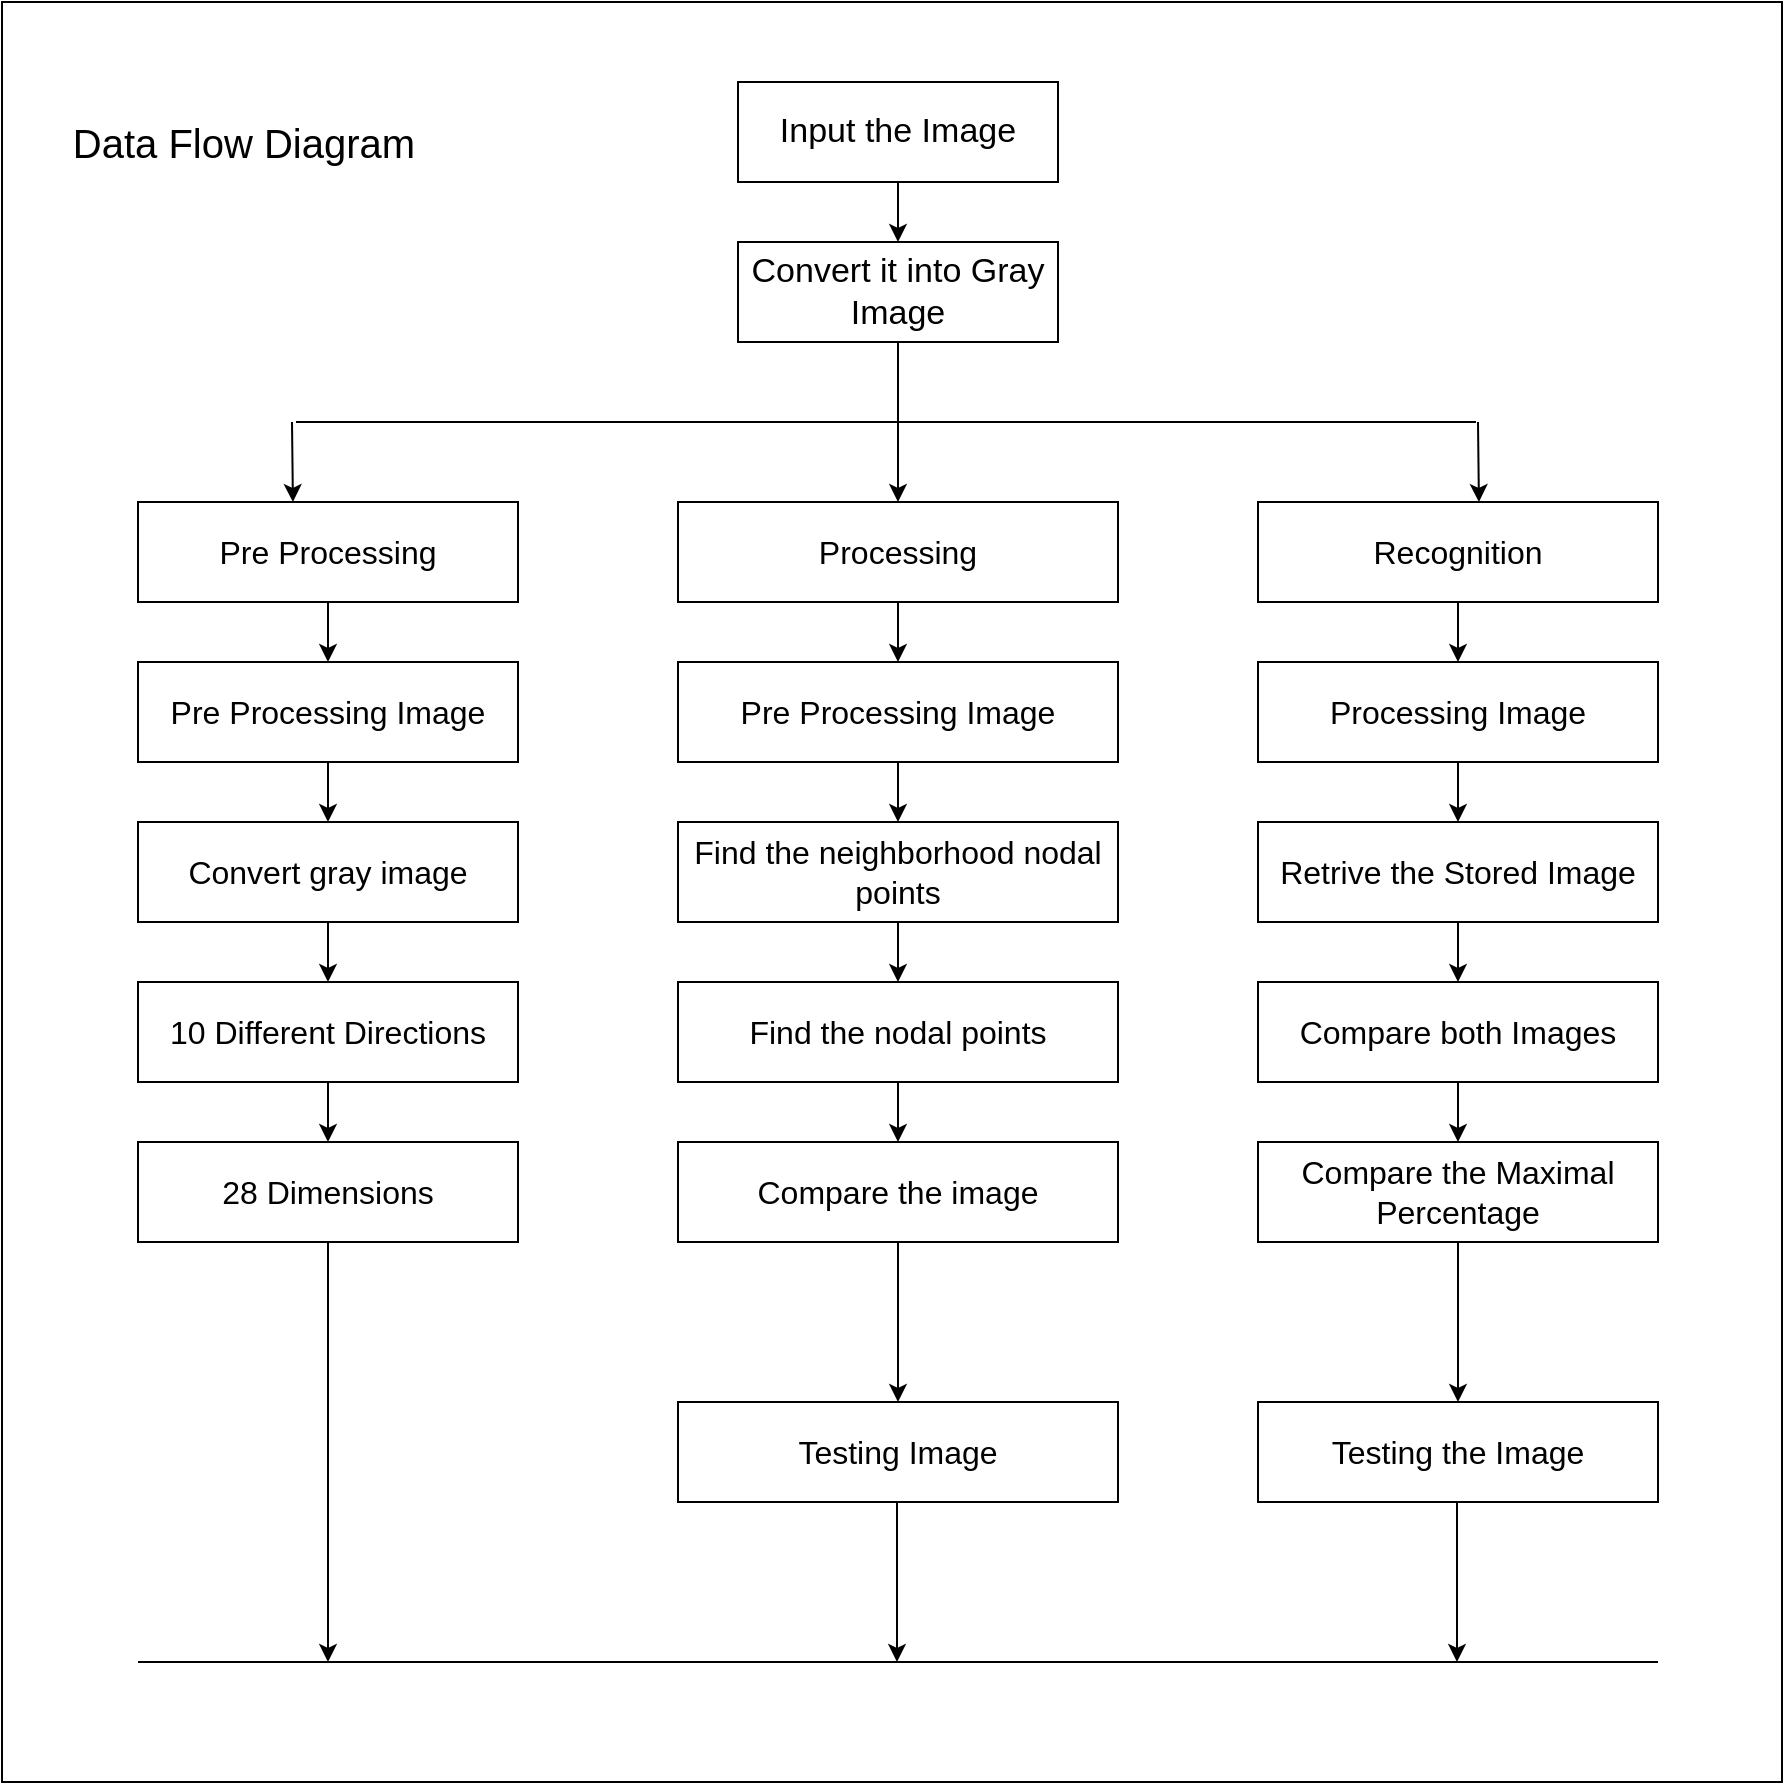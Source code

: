 <mxfile version="14.5.1" type="github">
  <diagram id="U4UqY52qKRIQXD-eZskH" name="Page-1">
    <mxGraphModel dx="2067" dy="629" grid="1" gridSize="10" guides="1" tooltips="1" connect="1" arrows="1" fold="1" page="1" pageScale="1" pageWidth="827" pageHeight="1169" math="0" shadow="0">
      <root>
        <mxCell id="0" />
        <mxCell id="1" parent="0" />
        <mxCell id="yBpJ2mjrpOOtbYbF43VL-4" value="" style="edgeStyle=orthogonalEdgeStyle;rounded=0;orthogonalLoop=1;jettySize=auto;html=1;" edge="1" parent="1" source="yBpJ2mjrpOOtbYbF43VL-2" target="yBpJ2mjrpOOtbYbF43VL-3">
          <mxGeometry relative="1" as="geometry" />
        </mxCell>
        <mxCell id="yBpJ2mjrpOOtbYbF43VL-2" value="&lt;font style=&quot;font-size: 17px&quot;&gt;Input the Image&lt;/font&gt;" style="rounded=0;whiteSpace=wrap;html=1;" vertex="1" parent="1">
          <mxGeometry x="328" y="70" width="160" height="50" as="geometry" />
        </mxCell>
        <mxCell id="yBpJ2mjrpOOtbYbF43VL-7" value="" style="edgeStyle=orthogonalEdgeStyle;rounded=0;orthogonalLoop=1;jettySize=auto;html=1;" edge="1" parent="1" source="yBpJ2mjrpOOtbYbF43VL-3" target="yBpJ2mjrpOOtbYbF43VL-6">
          <mxGeometry relative="1" as="geometry" />
        </mxCell>
        <mxCell id="yBpJ2mjrpOOtbYbF43VL-3" value="&lt;font style=&quot;font-size: 17px&quot;&gt;Convert it into Gray Image&lt;/font&gt;" style="rounded=0;whiteSpace=wrap;html=1;" vertex="1" parent="1">
          <mxGeometry x="328" y="150" width="160" height="50" as="geometry" />
        </mxCell>
        <mxCell id="yBpJ2mjrpOOtbYbF43VL-24" value="" style="edgeStyle=orthogonalEdgeStyle;rounded=0;orthogonalLoop=1;jettySize=auto;html=1;" edge="1" parent="1" source="yBpJ2mjrpOOtbYbF43VL-6" target="yBpJ2mjrpOOtbYbF43VL-23">
          <mxGeometry relative="1" as="geometry" />
        </mxCell>
        <mxCell id="yBpJ2mjrpOOtbYbF43VL-6" value="&lt;font style=&quot;font-size: 16px&quot;&gt;Processing&lt;/font&gt;" style="rounded=0;whiteSpace=wrap;html=1;" vertex="1" parent="1">
          <mxGeometry x="298" y="280" width="220" height="50" as="geometry" />
        </mxCell>
        <mxCell id="yBpJ2mjrpOOtbYbF43VL-9" value="" style="endArrow=none;html=1;" edge="1" parent="1">
          <mxGeometry width="50" height="50" relative="1" as="geometry">
            <mxPoint x="107" y="240" as="sourcePoint" />
            <mxPoint x="697" y="240" as="targetPoint" />
          </mxGeometry>
        </mxCell>
        <mxCell id="yBpJ2mjrpOOtbYbF43VL-32" value="" style="edgeStyle=orthogonalEdgeStyle;rounded=0;orthogonalLoop=1;jettySize=auto;html=1;" edge="1" parent="1" source="yBpJ2mjrpOOtbYbF43VL-10" target="yBpJ2mjrpOOtbYbF43VL-31">
          <mxGeometry relative="1" as="geometry" />
        </mxCell>
        <mxCell id="yBpJ2mjrpOOtbYbF43VL-10" value="&lt;font style=&quot;font-size: 16px&quot;&gt;Pre Processing&lt;/font&gt;" style="rounded=0;whiteSpace=wrap;html=1;" vertex="1" parent="1">
          <mxGeometry x="28" y="280" width="190" height="50" as="geometry" />
        </mxCell>
        <mxCell id="yBpJ2mjrpOOtbYbF43VL-16" value="" style="edgeStyle=orthogonalEdgeStyle;rounded=0;orthogonalLoop=1;jettySize=auto;html=1;" edge="1" parent="1" source="yBpJ2mjrpOOtbYbF43VL-11" target="yBpJ2mjrpOOtbYbF43VL-15">
          <mxGeometry relative="1" as="geometry" />
        </mxCell>
        <mxCell id="yBpJ2mjrpOOtbYbF43VL-11" value="&lt;font style=&quot;font-size: 16px&quot;&gt;Recognition&lt;/font&gt;" style="rounded=0;whiteSpace=wrap;html=1;" vertex="1" parent="1">
          <mxGeometry x="588" y="280" width="200" height="50" as="geometry" />
        </mxCell>
        <mxCell id="yBpJ2mjrpOOtbYbF43VL-12" value="" style="endArrow=classic;html=1;" edge="1" parent="1">
          <mxGeometry width="50" height="50" relative="1" as="geometry">
            <mxPoint x="105" y="240" as="sourcePoint" />
            <mxPoint x="105.462" y="280" as="targetPoint" />
          </mxGeometry>
        </mxCell>
        <mxCell id="yBpJ2mjrpOOtbYbF43VL-14" value="" style="endArrow=classic;html=1;" edge="1" parent="1">
          <mxGeometry width="50" height="50" relative="1" as="geometry">
            <mxPoint x="698" y="240" as="sourcePoint" />
            <mxPoint x="698.462" y="280" as="targetPoint" />
          </mxGeometry>
        </mxCell>
        <mxCell id="yBpJ2mjrpOOtbYbF43VL-18" value="" style="edgeStyle=orthogonalEdgeStyle;rounded=0;orthogonalLoop=1;jettySize=auto;html=1;" edge="1" parent="1" source="yBpJ2mjrpOOtbYbF43VL-15" target="yBpJ2mjrpOOtbYbF43VL-17">
          <mxGeometry relative="1" as="geometry" />
        </mxCell>
        <mxCell id="yBpJ2mjrpOOtbYbF43VL-15" value="&lt;font style=&quot;font-size: 16px&quot;&gt;Processing Image&lt;/font&gt;" style="rounded=0;whiteSpace=wrap;html=1;" vertex="1" parent="1">
          <mxGeometry x="588" y="360" width="200" height="50" as="geometry" />
        </mxCell>
        <mxCell id="yBpJ2mjrpOOtbYbF43VL-20" value="" style="edgeStyle=orthogonalEdgeStyle;rounded=0;orthogonalLoop=1;jettySize=auto;html=1;" edge="1" parent="1" source="yBpJ2mjrpOOtbYbF43VL-17" target="yBpJ2mjrpOOtbYbF43VL-19">
          <mxGeometry relative="1" as="geometry" />
        </mxCell>
        <mxCell id="yBpJ2mjrpOOtbYbF43VL-17" value="&lt;font style=&quot;font-size: 16px&quot;&gt;Retrive the Stored Image&lt;/font&gt;" style="rounded=0;whiteSpace=wrap;html=1;" vertex="1" parent="1">
          <mxGeometry x="588" y="440" width="200" height="50" as="geometry" />
        </mxCell>
        <mxCell id="yBpJ2mjrpOOtbYbF43VL-22" value="" style="edgeStyle=orthogonalEdgeStyle;rounded=0;orthogonalLoop=1;jettySize=auto;html=1;" edge="1" parent="1" source="yBpJ2mjrpOOtbYbF43VL-19" target="yBpJ2mjrpOOtbYbF43VL-21">
          <mxGeometry relative="1" as="geometry" />
        </mxCell>
        <mxCell id="yBpJ2mjrpOOtbYbF43VL-19" value="&lt;font style=&quot;font-size: 16px&quot;&gt;Compare both Images&lt;/font&gt;" style="rounded=0;whiteSpace=wrap;html=1;" vertex="1" parent="1">
          <mxGeometry x="588" y="520" width="200" height="50" as="geometry" />
        </mxCell>
        <mxCell id="yBpJ2mjrpOOtbYbF43VL-42" value="" style="edgeStyle=orthogonalEdgeStyle;rounded=0;orthogonalLoop=1;jettySize=auto;html=1;" edge="1" parent="1" source="yBpJ2mjrpOOtbYbF43VL-21" target="yBpJ2mjrpOOtbYbF43VL-41">
          <mxGeometry relative="1" as="geometry" />
        </mxCell>
        <mxCell id="yBpJ2mjrpOOtbYbF43VL-21" value="&lt;font style=&quot;font-size: 16px&quot;&gt;Compare the Maximal Percentage&lt;/font&gt;" style="rounded=0;whiteSpace=wrap;html=1;" vertex="1" parent="1">
          <mxGeometry x="588" y="600" width="200" height="50" as="geometry" />
        </mxCell>
        <mxCell id="yBpJ2mjrpOOtbYbF43VL-26" value="" style="edgeStyle=orthogonalEdgeStyle;rounded=0;orthogonalLoop=1;jettySize=auto;html=1;" edge="1" parent="1" source="yBpJ2mjrpOOtbYbF43VL-23" target="yBpJ2mjrpOOtbYbF43VL-25">
          <mxGeometry relative="1" as="geometry" />
        </mxCell>
        <mxCell id="yBpJ2mjrpOOtbYbF43VL-23" value="&lt;font style=&quot;font-size: 16px&quot;&gt;Pre Processing Image&lt;/font&gt;" style="rounded=0;whiteSpace=wrap;html=1;" vertex="1" parent="1">
          <mxGeometry x="298" y="360" width="220" height="50" as="geometry" />
        </mxCell>
        <mxCell id="yBpJ2mjrpOOtbYbF43VL-28" value="" style="edgeStyle=orthogonalEdgeStyle;rounded=0;orthogonalLoop=1;jettySize=auto;html=1;" edge="1" parent="1" source="yBpJ2mjrpOOtbYbF43VL-25" target="yBpJ2mjrpOOtbYbF43VL-27">
          <mxGeometry relative="1" as="geometry" />
        </mxCell>
        <mxCell id="yBpJ2mjrpOOtbYbF43VL-25" value="&lt;font style=&quot;font-size: 16px&quot;&gt;Find the neighborhood nodal points&lt;/font&gt;" style="rounded=0;whiteSpace=wrap;html=1;" vertex="1" parent="1">
          <mxGeometry x="298" y="440" width="220" height="50" as="geometry" />
        </mxCell>
        <mxCell id="yBpJ2mjrpOOtbYbF43VL-30" value="" style="edgeStyle=orthogonalEdgeStyle;rounded=0;orthogonalLoop=1;jettySize=auto;html=1;" edge="1" parent="1" source="yBpJ2mjrpOOtbYbF43VL-27" target="yBpJ2mjrpOOtbYbF43VL-29">
          <mxGeometry relative="1" as="geometry" />
        </mxCell>
        <mxCell id="yBpJ2mjrpOOtbYbF43VL-27" value="&lt;font style=&quot;font-size: 16px&quot;&gt;Find the nodal points&lt;/font&gt;" style="rounded=0;whiteSpace=wrap;html=1;" vertex="1" parent="1">
          <mxGeometry x="298" y="520" width="220" height="50" as="geometry" />
        </mxCell>
        <mxCell id="yBpJ2mjrpOOtbYbF43VL-44" value="" style="edgeStyle=orthogonalEdgeStyle;rounded=0;orthogonalLoop=1;jettySize=auto;html=1;" edge="1" parent="1" source="yBpJ2mjrpOOtbYbF43VL-29" target="yBpJ2mjrpOOtbYbF43VL-43">
          <mxGeometry relative="1" as="geometry" />
        </mxCell>
        <mxCell id="yBpJ2mjrpOOtbYbF43VL-29" value="&lt;font style=&quot;font-size: 16px&quot;&gt;Compare the image&lt;/font&gt;" style="rounded=0;whiteSpace=wrap;html=1;" vertex="1" parent="1">
          <mxGeometry x="298" y="600" width="220" height="50" as="geometry" />
        </mxCell>
        <mxCell id="yBpJ2mjrpOOtbYbF43VL-34" value="" style="edgeStyle=orthogonalEdgeStyle;rounded=0;orthogonalLoop=1;jettySize=auto;html=1;" edge="1" parent="1" source="yBpJ2mjrpOOtbYbF43VL-31" target="yBpJ2mjrpOOtbYbF43VL-33">
          <mxGeometry relative="1" as="geometry" />
        </mxCell>
        <mxCell id="yBpJ2mjrpOOtbYbF43VL-31" value="&lt;font style=&quot;font-size: 16px&quot;&gt;Pre Processing Image&lt;/font&gt;" style="rounded=0;whiteSpace=wrap;html=1;" vertex="1" parent="1">
          <mxGeometry x="28" y="360" width="190" height="50" as="geometry" />
        </mxCell>
        <mxCell id="yBpJ2mjrpOOtbYbF43VL-36" value="" style="edgeStyle=orthogonalEdgeStyle;rounded=0;orthogonalLoop=1;jettySize=auto;html=1;" edge="1" parent="1" source="yBpJ2mjrpOOtbYbF43VL-33" target="yBpJ2mjrpOOtbYbF43VL-35">
          <mxGeometry relative="1" as="geometry" />
        </mxCell>
        <mxCell id="yBpJ2mjrpOOtbYbF43VL-33" value="&lt;font style=&quot;font-size: 16px&quot;&gt;Convert gray image&lt;/font&gt;" style="rounded=0;whiteSpace=wrap;html=1;" vertex="1" parent="1">
          <mxGeometry x="28" y="440" width="190" height="50" as="geometry" />
        </mxCell>
        <mxCell id="yBpJ2mjrpOOtbYbF43VL-38" value="" style="edgeStyle=orthogonalEdgeStyle;rounded=0;orthogonalLoop=1;jettySize=auto;html=1;" edge="1" parent="1" source="yBpJ2mjrpOOtbYbF43VL-35" target="yBpJ2mjrpOOtbYbF43VL-37">
          <mxGeometry relative="1" as="geometry" />
        </mxCell>
        <mxCell id="yBpJ2mjrpOOtbYbF43VL-35" value="&lt;font style=&quot;font-size: 16px&quot;&gt;10 Different Directions&lt;/font&gt;" style="rounded=0;whiteSpace=wrap;html=1;" vertex="1" parent="1">
          <mxGeometry x="28" y="520" width="190" height="50" as="geometry" />
        </mxCell>
        <mxCell id="yBpJ2mjrpOOtbYbF43VL-37" value="&lt;font style=&quot;font-size: 16px&quot;&gt;28 Dimensions&lt;/font&gt;" style="rounded=0;whiteSpace=wrap;html=1;" vertex="1" parent="1">
          <mxGeometry x="28" y="600" width="190" height="50" as="geometry" />
        </mxCell>
        <mxCell id="yBpJ2mjrpOOtbYbF43VL-41" value="&lt;font style=&quot;font-size: 16px&quot;&gt;Testing the Image&lt;/font&gt;" style="rounded=0;whiteSpace=wrap;html=1;" vertex="1" parent="1">
          <mxGeometry x="588" y="730" width="200" height="50" as="geometry" />
        </mxCell>
        <mxCell id="yBpJ2mjrpOOtbYbF43VL-43" value="&lt;font style=&quot;font-size: 16px&quot;&gt;Testing Image&lt;/font&gt;" style="rounded=0;whiteSpace=wrap;html=1;" vertex="1" parent="1">
          <mxGeometry x="298" y="730" width="220" height="50" as="geometry" />
        </mxCell>
        <mxCell id="yBpJ2mjrpOOtbYbF43VL-45" value="" style="edgeStyle=orthogonalEdgeStyle;rounded=0;orthogonalLoop=1;jettySize=auto;html=1;" edge="1" parent="1">
          <mxGeometry relative="1" as="geometry">
            <mxPoint x="687.5" y="780" as="sourcePoint" />
            <mxPoint x="687.5" y="860" as="targetPoint" />
          </mxGeometry>
        </mxCell>
        <mxCell id="yBpJ2mjrpOOtbYbF43VL-46" value="" style="edgeStyle=orthogonalEdgeStyle;rounded=0;orthogonalLoop=1;jettySize=auto;html=1;" edge="1" parent="1">
          <mxGeometry relative="1" as="geometry">
            <mxPoint x="407.5" y="780" as="sourcePoint" />
            <mxPoint x="407.5" y="860" as="targetPoint" />
          </mxGeometry>
        </mxCell>
        <mxCell id="yBpJ2mjrpOOtbYbF43VL-49" value="" style="endArrow=none;html=1;" edge="1" parent="1">
          <mxGeometry width="50" height="50" relative="1" as="geometry">
            <mxPoint x="28" y="860" as="sourcePoint" />
            <mxPoint x="788" y="860" as="targetPoint" />
          </mxGeometry>
        </mxCell>
        <mxCell id="yBpJ2mjrpOOtbYbF43VL-50" value="" style="endArrow=classic;html=1;exitX=0.5;exitY=1;exitDx=0;exitDy=0;" edge="1" parent="1" source="yBpJ2mjrpOOtbYbF43VL-37">
          <mxGeometry width="50" height="50" relative="1" as="geometry">
            <mxPoint x="68" y="740" as="sourcePoint" />
            <mxPoint x="123" y="860" as="targetPoint" />
          </mxGeometry>
        </mxCell>
        <mxCell id="yBpJ2mjrpOOtbYbF43VL-52" value="" style="rounded=0;whiteSpace=wrap;html=1;fillColor=none;" vertex="1" parent="1">
          <mxGeometry x="-40" y="30" width="890" height="890" as="geometry" />
        </mxCell>
        <mxCell id="yBpJ2mjrpOOtbYbF43VL-54" value="&lt;font style=&quot;font-size: 20px&quot;&gt;Data Flow Diagram&lt;/font&gt;" style="text;html=1;strokeColor=none;fillColor=none;align=center;verticalAlign=middle;whiteSpace=wrap;rounded=0;" vertex="1" parent="1">
          <mxGeometry x="-10" y="70" width="182" height="60" as="geometry" />
        </mxCell>
      </root>
    </mxGraphModel>
  </diagram>
</mxfile>
